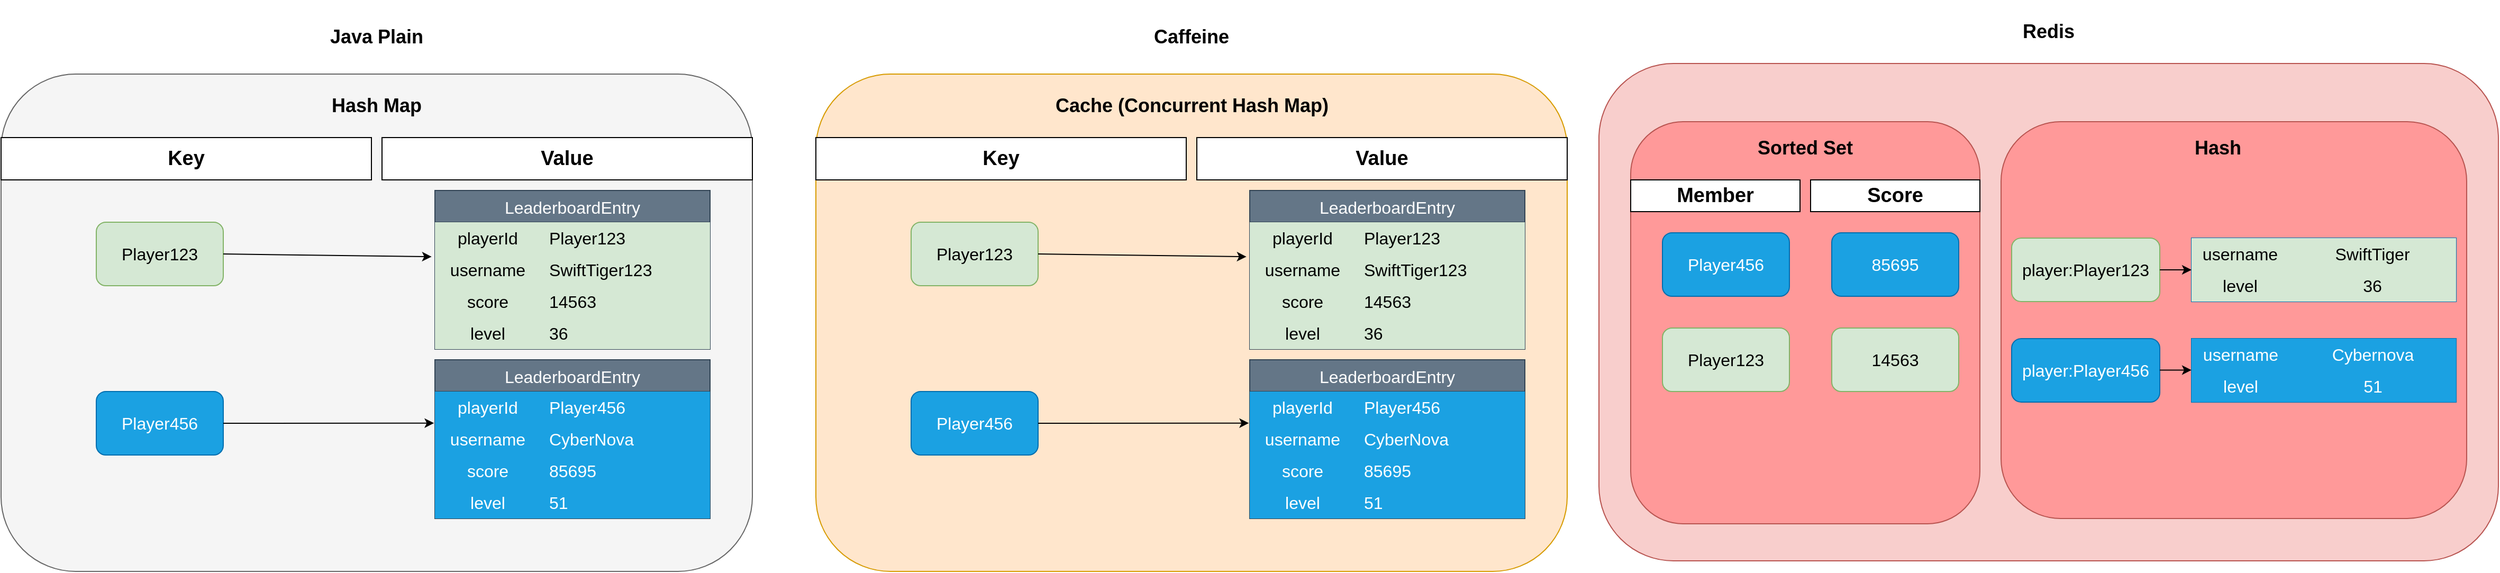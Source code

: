 <mxfile version="26.2.14">
  <diagram name="Sayfa -1" id="ZsNhFD9lEqvuMjzGx7Jh">
    <mxGraphModel dx="1501" dy="782" grid="1" gridSize="10" guides="1" tooltips="1" connect="1" arrows="1" fold="1" page="1" pageScale="1" pageWidth="827" pageHeight="1169" math="0" shadow="0">
      <root>
        <mxCell id="0" />
        <mxCell id="1" parent="0" />
        <mxCell id="B2MoK6NmhmkeDAOgQXN8-135" value="" style="rounded=1;whiteSpace=wrap;html=1;fillColor=#f5f5f5;fontColor=#333333;strokeColor=#666666;" vertex="1" parent="1">
          <mxGeometry x="70" y="650" width="710" height="470" as="geometry" />
        </mxCell>
        <mxCell id="B2MoK6NmhmkeDAOgQXN8-136" value="&lt;b&gt;&lt;font style=&quot;font-size: 18px;&quot;&gt;Java Plain&lt;/font&gt;&lt;/b&gt;" style="text;html=1;align=center;verticalAlign=middle;whiteSpace=wrap;rounded=0;" vertex="1" parent="1">
          <mxGeometry x="300" y="585" width="250" height="60" as="geometry" />
        </mxCell>
        <mxCell id="B2MoK6NmhmkeDAOgQXN8-131" value="&lt;span style=&quot;font-size: 16px; text-align: left;&quot;&gt;Player123&lt;/span&gt;" style="rounded=1;whiteSpace=wrap;html=1;fillColor=#d5e8d4;strokeColor=#82b366;" vertex="1" parent="1">
          <mxGeometry x="160" y="790" width="120" height="60" as="geometry" />
        </mxCell>
        <mxCell id="B2MoK6NmhmkeDAOgQXN8-133" value="" style="endArrow=classic;html=1;rounded=0;exitX=1;exitY=0.5;exitDx=0;exitDy=0;entryX=-0.012;entryY=1.087;entryDx=0;entryDy=0;entryPerimeter=0;" edge="1" parent="1" source="B2MoK6NmhmkeDAOgQXN8-131" target="B2MoK6NmhmkeDAOgQXN8-77">
          <mxGeometry width="50" height="50" relative="1" as="geometry">
            <mxPoint x="340" y="450" as="sourcePoint" />
            <mxPoint x="390" y="400" as="targetPoint" />
          </mxGeometry>
        </mxCell>
        <mxCell id="B2MoK6NmhmkeDAOgQXN8-76" value="LeaderboardEntry" style="shape=table;startSize=30;container=1;collapsible=0;childLayout=tableLayout;fixedRows=1;rowLines=0;fontStyle=0;strokeColor=#314354;fontSize=16;fillColor=#647687;fontColor=#ffffff;" vertex="1" parent="1">
          <mxGeometry x="480" y="760" width="260" height="150" as="geometry" />
        </mxCell>
        <mxCell id="B2MoK6NmhmkeDAOgQXN8-77" value="" style="shape=tableRow;horizontal=0;startSize=0;swimlaneHead=0;swimlaneBody=0;top=0;left=0;bottom=0;right=0;collapsible=0;dropTarget=0;fillColor=#d5e8d4;points=[[0,0.5],[1,0.5]];portConstraint=eastwest;strokeColor=#82b366;fontSize=16;" vertex="1" parent="B2MoK6NmhmkeDAOgQXN8-76">
          <mxGeometry y="30" width="260" height="30" as="geometry" />
        </mxCell>
        <mxCell id="B2MoK6NmhmkeDAOgQXN8-78" value="playerId" style="shape=partialRectangle;html=1;whiteSpace=wrap;connectable=0;fillColor=#d5e8d4;top=0;left=0;bottom=0;right=0;overflow=hidden;pointerEvents=1;strokeColor=#82b366;fontSize=16;" vertex="1" parent="B2MoK6NmhmkeDAOgQXN8-77">
          <mxGeometry width="100" height="30" as="geometry">
            <mxRectangle width="100" height="30" as="alternateBounds" />
          </mxGeometry>
        </mxCell>
        <mxCell id="B2MoK6NmhmkeDAOgQXN8-79" value="Player123" style="shape=partialRectangle;html=1;whiteSpace=wrap;connectable=0;fillColor=#d5e8d4;top=0;left=0;bottom=0;right=0;align=left;spacingLeft=6;overflow=hidden;strokeColor=#82b366;fontSize=16;" vertex="1" parent="B2MoK6NmhmkeDAOgQXN8-77">
          <mxGeometry x="100" width="160" height="30" as="geometry">
            <mxRectangle width="160" height="30" as="alternateBounds" />
          </mxGeometry>
        </mxCell>
        <mxCell id="B2MoK6NmhmkeDAOgQXN8-80" value="" style="shape=tableRow;horizontal=0;startSize=0;swimlaneHead=0;swimlaneBody=0;top=0;left=0;bottom=0;right=0;collapsible=0;dropTarget=0;fillColor=#d5e8d4;points=[[0,0.5],[1,0.5]];portConstraint=eastwest;strokeColor=#82b366;fontSize=16;" vertex="1" parent="B2MoK6NmhmkeDAOgQXN8-76">
          <mxGeometry y="60" width="260" height="30" as="geometry" />
        </mxCell>
        <mxCell id="B2MoK6NmhmkeDAOgQXN8-81" value="username" style="shape=partialRectangle;html=1;whiteSpace=wrap;connectable=0;fillColor=#d5e8d4;top=0;left=0;bottom=0;right=0;overflow=hidden;strokeColor=#82b366;fontSize=16;" vertex="1" parent="B2MoK6NmhmkeDAOgQXN8-80">
          <mxGeometry width="100" height="30" as="geometry">
            <mxRectangle width="100" height="30" as="alternateBounds" />
          </mxGeometry>
        </mxCell>
        <mxCell id="B2MoK6NmhmkeDAOgQXN8-82" value="SwiftTiger123" style="shape=partialRectangle;html=1;whiteSpace=wrap;connectable=0;fillColor=#d5e8d4;top=0;left=0;bottom=0;right=0;align=left;spacingLeft=6;overflow=hidden;strokeColor=#82b366;fontSize=16;" vertex="1" parent="B2MoK6NmhmkeDAOgQXN8-80">
          <mxGeometry x="100" width="160" height="30" as="geometry">
            <mxRectangle width="160" height="30" as="alternateBounds" />
          </mxGeometry>
        </mxCell>
        <mxCell id="B2MoK6NmhmkeDAOgQXN8-83" value="" style="shape=tableRow;horizontal=0;startSize=0;swimlaneHead=0;swimlaneBody=0;top=0;left=0;bottom=0;right=0;collapsible=0;dropTarget=0;fillColor=#d5e8d4;points=[[0,0.5],[1,0.5]];portConstraint=eastwest;strokeColor=#82b366;fontSize=16;" vertex="1" parent="B2MoK6NmhmkeDAOgQXN8-76">
          <mxGeometry y="90" width="260" height="30" as="geometry" />
        </mxCell>
        <mxCell id="B2MoK6NmhmkeDAOgQXN8-84" value="score" style="shape=partialRectangle;html=1;whiteSpace=wrap;connectable=0;fillColor=#d5e8d4;top=0;left=0;bottom=0;right=0;overflow=hidden;strokeColor=#82b366;fontSize=16;" vertex="1" parent="B2MoK6NmhmkeDAOgQXN8-83">
          <mxGeometry width="100" height="30" as="geometry">
            <mxRectangle width="100" height="30" as="alternateBounds" />
          </mxGeometry>
        </mxCell>
        <mxCell id="B2MoK6NmhmkeDAOgQXN8-85" value="14563" style="shape=partialRectangle;html=1;whiteSpace=wrap;connectable=0;fillColor=#d5e8d4;top=0;left=0;bottom=0;right=0;align=left;spacingLeft=6;overflow=hidden;strokeColor=#82b366;fontSize=16;" vertex="1" parent="B2MoK6NmhmkeDAOgQXN8-83">
          <mxGeometry x="100" width="160" height="30" as="geometry">
            <mxRectangle width="160" height="30" as="alternateBounds" />
          </mxGeometry>
        </mxCell>
        <mxCell id="B2MoK6NmhmkeDAOgQXN8-86" style="shape=tableRow;horizontal=0;startSize=0;swimlaneHead=0;swimlaneBody=0;top=0;left=0;bottom=0;right=0;collapsible=0;dropTarget=0;fillColor=#d5e8d4;points=[[0,0.5],[1,0.5]];portConstraint=eastwest;strokeColor=#82b366;fontSize=16;" vertex="1" parent="B2MoK6NmhmkeDAOgQXN8-76">
          <mxGeometry y="120" width="260" height="30" as="geometry" />
        </mxCell>
        <mxCell id="B2MoK6NmhmkeDAOgQXN8-87" value="level" style="shape=partialRectangle;html=1;whiteSpace=wrap;connectable=0;fillColor=#d5e8d4;top=0;left=0;bottom=0;right=0;overflow=hidden;strokeColor=#82b366;fontSize=16;" vertex="1" parent="B2MoK6NmhmkeDAOgQXN8-86">
          <mxGeometry width="100" height="30" as="geometry">
            <mxRectangle width="100" height="30" as="alternateBounds" />
          </mxGeometry>
        </mxCell>
        <mxCell id="B2MoK6NmhmkeDAOgQXN8-88" value="36" style="shape=partialRectangle;html=1;whiteSpace=wrap;connectable=0;fillColor=#d5e8d4;top=0;left=0;bottom=0;right=0;align=left;spacingLeft=6;overflow=hidden;strokeColor=#82b366;fontSize=16;" vertex="1" parent="B2MoK6NmhmkeDAOgQXN8-86">
          <mxGeometry x="100" width="160" height="30" as="geometry">
            <mxRectangle width="160" height="30" as="alternateBounds" />
          </mxGeometry>
        </mxCell>
        <mxCell id="B2MoK6NmhmkeDAOgQXN8-111" value="LeaderboardEntry" style="shape=table;startSize=30;container=1;collapsible=0;childLayout=tableLayout;fixedRows=1;rowLines=0;fontStyle=0;strokeColor=#314354;fontSize=16;fillColor=#647687;fontColor=#ffffff;" vertex="1" parent="1">
          <mxGeometry x="480" y="920.002" width="260" height="150" as="geometry" />
        </mxCell>
        <mxCell id="B2MoK6NmhmkeDAOgQXN8-112" value="" style="shape=tableRow;horizontal=0;startSize=0;swimlaneHead=0;swimlaneBody=0;top=0;left=0;bottom=0;right=0;collapsible=0;dropTarget=0;fillColor=#1ba1e2;points=[[0,0.5],[1,0.5]];portConstraint=eastwest;strokeColor=#006EAF;fontSize=16;fontColor=#ffffff;" vertex="1" parent="B2MoK6NmhmkeDAOgQXN8-111">
          <mxGeometry y="30" width="260" height="30" as="geometry" />
        </mxCell>
        <mxCell id="B2MoK6NmhmkeDAOgQXN8-113" value="playerId" style="shape=partialRectangle;html=1;whiteSpace=wrap;connectable=0;fillColor=#1ba1e2;top=0;left=0;bottom=0;right=0;overflow=hidden;pointerEvents=1;strokeColor=#006EAF;fontSize=16;fontColor=#ffffff;" vertex="1" parent="B2MoK6NmhmkeDAOgQXN8-112">
          <mxGeometry width="100" height="30" as="geometry">
            <mxRectangle width="100" height="30" as="alternateBounds" />
          </mxGeometry>
        </mxCell>
        <mxCell id="B2MoK6NmhmkeDAOgQXN8-114" value="Player456" style="shape=partialRectangle;html=1;whiteSpace=wrap;connectable=0;fillColor=#1ba1e2;top=0;left=0;bottom=0;right=0;align=left;spacingLeft=6;overflow=hidden;strokeColor=#006EAF;fontSize=16;fontColor=#ffffff;" vertex="1" parent="B2MoK6NmhmkeDAOgQXN8-112">
          <mxGeometry x="100" width="160" height="30" as="geometry">
            <mxRectangle width="160" height="30" as="alternateBounds" />
          </mxGeometry>
        </mxCell>
        <mxCell id="B2MoK6NmhmkeDAOgQXN8-115" value="" style="shape=tableRow;horizontal=0;startSize=0;swimlaneHead=0;swimlaneBody=0;top=0;left=0;bottom=0;right=0;collapsible=0;dropTarget=0;fillColor=#1ba1e2;points=[[0,0.5],[1,0.5]];portConstraint=eastwest;strokeColor=#006EAF;fontSize=16;fontColor=#ffffff;" vertex="1" parent="B2MoK6NmhmkeDAOgQXN8-111">
          <mxGeometry y="60" width="260" height="30" as="geometry" />
        </mxCell>
        <mxCell id="B2MoK6NmhmkeDAOgQXN8-116" value="username" style="shape=partialRectangle;html=1;whiteSpace=wrap;connectable=0;fillColor=#1ba1e2;top=0;left=0;bottom=0;right=0;overflow=hidden;strokeColor=#006EAF;fontSize=16;fontColor=#ffffff;" vertex="1" parent="B2MoK6NmhmkeDAOgQXN8-115">
          <mxGeometry width="100" height="30" as="geometry">
            <mxRectangle width="100" height="30" as="alternateBounds" />
          </mxGeometry>
        </mxCell>
        <mxCell id="B2MoK6NmhmkeDAOgQXN8-117" value="CyberNova" style="shape=partialRectangle;html=1;whiteSpace=wrap;connectable=0;fillColor=#1ba1e2;top=0;left=0;bottom=0;right=0;align=left;spacingLeft=6;overflow=hidden;strokeColor=#006EAF;fontSize=16;fontColor=#ffffff;" vertex="1" parent="B2MoK6NmhmkeDAOgQXN8-115">
          <mxGeometry x="100" width="160" height="30" as="geometry">
            <mxRectangle width="160" height="30" as="alternateBounds" />
          </mxGeometry>
        </mxCell>
        <mxCell id="B2MoK6NmhmkeDAOgQXN8-118" value="" style="shape=tableRow;horizontal=0;startSize=0;swimlaneHead=0;swimlaneBody=0;top=0;left=0;bottom=0;right=0;collapsible=0;dropTarget=0;fillColor=#1ba1e2;points=[[0,0.5],[1,0.5]];portConstraint=eastwest;strokeColor=#006EAF;fontSize=16;fontColor=#ffffff;" vertex="1" parent="B2MoK6NmhmkeDAOgQXN8-111">
          <mxGeometry y="90" width="260" height="30" as="geometry" />
        </mxCell>
        <mxCell id="B2MoK6NmhmkeDAOgQXN8-119" value="score" style="shape=partialRectangle;html=1;whiteSpace=wrap;connectable=0;fillColor=#1ba1e2;top=0;left=0;bottom=0;right=0;overflow=hidden;strokeColor=#006EAF;fontSize=16;fontColor=#ffffff;" vertex="1" parent="B2MoK6NmhmkeDAOgQXN8-118">
          <mxGeometry width="100" height="30" as="geometry">
            <mxRectangle width="100" height="30" as="alternateBounds" />
          </mxGeometry>
        </mxCell>
        <mxCell id="B2MoK6NmhmkeDAOgQXN8-120" value="85695" style="shape=partialRectangle;html=1;whiteSpace=wrap;connectable=0;fillColor=#1ba1e2;top=0;left=0;bottom=0;right=0;align=left;spacingLeft=6;overflow=hidden;strokeColor=#006EAF;fontSize=16;fontColor=#ffffff;" vertex="1" parent="B2MoK6NmhmkeDAOgQXN8-118">
          <mxGeometry x="100" width="160" height="30" as="geometry">
            <mxRectangle width="160" height="30" as="alternateBounds" />
          </mxGeometry>
        </mxCell>
        <mxCell id="B2MoK6NmhmkeDAOgQXN8-121" style="shape=tableRow;horizontal=0;startSize=0;swimlaneHead=0;swimlaneBody=0;top=0;left=0;bottom=0;right=0;collapsible=0;dropTarget=0;fillColor=#1ba1e2;points=[[0,0.5],[1,0.5]];portConstraint=eastwest;strokeColor=#006EAF;fontSize=16;fontColor=#ffffff;" vertex="1" parent="B2MoK6NmhmkeDAOgQXN8-111">
          <mxGeometry y="120" width="260" height="30" as="geometry" />
        </mxCell>
        <mxCell id="B2MoK6NmhmkeDAOgQXN8-122" value="level" style="shape=partialRectangle;html=1;whiteSpace=wrap;connectable=0;fillColor=#1ba1e2;top=0;left=0;bottom=0;right=0;overflow=hidden;strokeColor=#006EAF;fontSize=16;fontColor=#ffffff;" vertex="1" parent="B2MoK6NmhmkeDAOgQXN8-121">
          <mxGeometry width="100" height="30" as="geometry">
            <mxRectangle width="100" height="30" as="alternateBounds" />
          </mxGeometry>
        </mxCell>
        <mxCell id="B2MoK6NmhmkeDAOgQXN8-123" value="51" style="shape=partialRectangle;html=1;whiteSpace=wrap;connectable=0;fillColor=#1ba1e2;top=0;left=0;bottom=0;right=0;align=left;spacingLeft=6;overflow=hidden;strokeColor=#006EAF;fontSize=16;fontColor=#ffffff;" vertex="1" parent="B2MoK6NmhmkeDAOgQXN8-121">
          <mxGeometry x="100" width="160" height="30" as="geometry">
            <mxRectangle width="160" height="30" as="alternateBounds" />
          </mxGeometry>
        </mxCell>
        <mxCell id="B2MoK6NmhmkeDAOgQXN8-132" value="&lt;span style=&quot;font-size: 16px; text-align: left;&quot;&gt;Player456&lt;/span&gt;" style="rounded=1;whiteSpace=wrap;html=1;fillColor=#1ba1e2;fontColor=#ffffff;strokeColor=#006EAF;" vertex="1" parent="1">
          <mxGeometry x="160" y="950" width="120" height="60" as="geometry" />
        </mxCell>
        <mxCell id="B2MoK6NmhmkeDAOgQXN8-134" value="" style="endArrow=classic;html=1;rounded=0;exitX=1;exitY=0.5;exitDx=0;exitDy=0;entryX=-0.003;entryY=0.994;entryDx=0;entryDy=0;entryPerimeter=0;" edge="1" parent="1" source="B2MoK6NmhmkeDAOgQXN8-132" target="B2MoK6NmhmkeDAOgQXN8-112">
          <mxGeometry width="50" height="50" relative="1" as="geometry">
            <mxPoint x="320" y="566" as="sourcePoint" />
            <mxPoint x="467" y="564" as="targetPoint" />
          </mxGeometry>
        </mxCell>
        <mxCell id="B2MoK6NmhmkeDAOgQXN8-139" value="&lt;b&gt;&lt;font style=&quot;font-size: 18px;&quot;&gt;Hash Map&lt;/font&gt;&lt;/b&gt;" style="text;html=1;align=center;verticalAlign=middle;whiteSpace=wrap;rounded=0;" vertex="1" parent="1">
          <mxGeometry x="300" y="650" width="250" height="60" as="geometry" />
        </mxCell>
        <mxCell id="B2MoK6NmhmkeDAOgQXN8-173" value="" style="rounded=1;whiteSpace=wrap;html=1;fillColor=#ffe6cc;strokeColor=#d79b00;" vertex="1" parent="1">
          <mxGeometry x="840" y="650" width="710" height="470" as="geometry" />
        </mxCell>
        <mxCell id="B2MoK6NmhmkeDAOgQXN8-174" value="&lt;b&gt;&lt;font style=&quot;font-size: 18px;&quot;&gt;Caffeine&lt;/font&gt;&lt;/b&gt;" style="text;html=1;align=center;verticalAlign=middle;whiteSpace=wrap;rounded=0;" vertex="1" parent="1">
          <mxGeometry x="1070" y="585" width="250" height="60" as="geometry" />
        </mxCell>
        <mxCell id="B2MoK6NmhmkeDAOgQXN8-175" value="&lt;span style=&quot;font-size: 16px; text-align: left;&quot;&gt;Player123&lt;/span&gt;" style="rounded=1;whiteSpace=wrap;html=1;fillColor=#d5e8d4;strokeColor=#82b366;" vertex="1" parent="1">
          <mxGeometry x="930" y="790" width="120" height="60" as="geometry" />
        </mxCell>
        <mxCell id="B2MoK6NmhmkeDAOgQXN8-176" value="" style="endArrow=classic;html=1;rounded=0;exitX=1;exitY=0.5;exitDx=0;exitDy=0;entryX=-0.012;entryY=1.087;entryDx=0;entryDy=0;entryPerimeter=0;" edge="1" parent="1" source="B2MoK6NmhmkeDAOgQXN8-175" target="B2MoK6NmhmkeDAOgQXN8-178">
          <mxGeometry width="50" height="50" relative="1" as="geometry">
            <mxPoint x="1110" y="450" as="sourcePoint" />
            <mxPoint x="1160" y="400" as="targetPoint" />
          </mxGeometry>
        </mxCell>
        <mxCell id="B2MoK6NmhmkeDAOgQXN8-177" value="LeaderboardEntry" style="shape=table;startSize=30;container=1;collapsible=0;childLayout=tableLayout;fixedRows=1;rowLines=0;fontStyle=0;strokeColor=#314354;fontSize=16;fillColor=#647687;fontColor=#ffffff;" vertex="1" parent="1">
          <mxGeometry x="1250" y="760" width="260" height="150" as="geometry" />
        </mxCell>
        <mxCell id="B2MoK6NmhmkeDAOgQXN8-178" value="" style="shape=tableRow;horizontal=0;startSize=0;swimlaneHead=0;swimlaneBody=0;top=0;left=0;bottom=0;right=0;collapsible=0;dropTarget=0;fillColor=none;points=[[0,0.5],[1,0.5]];portConstraint=eastwest;strokeColor=inherit;fontSize=16;" vertex="1" parent="B2MoK6NmhmkeDAOgQXN8-177">
          <mxGeometry y="30" width="260" height="30" as="geometry" />
        </mxCell>
        <mxCell id="B2MoK6NmhmkeDAOgQXN8-179" value="playerId" style="shape=partialRectangle;html=1;whiteSpace=wrap;connectable=0;fillColor=#d5e8d4;top=0;left=0;bottom=0;right=0;overflow=hidden;pointerEvents=1;strokeColor=#82b366;fontSize=16;" vertex="1" parent="B2MoK6NmhmkeDAOgQXN8-178">
          <mxGeometry width="100" height="30" as="geometry">
            <mxRectangle width="100" height="30" as="alternateBounds" />
          </mxGeometry>
        </mxCell>
        <mxCell id="B2MoK6NmhmkeDAOgQXN8-180" value="Player123" style="shape=partialRectangle;html=1;whiteSpace=wrap;connectable=0;fillColor=#d5e8d4;top=0;left=0;bottom=0;right=0;align=left;spacingLeft=6;overflow=hidden;strokeColor=#82b366;fontSize=16;" vertex="1" parent="B2MoK6NmhmkeDAOgQXN8-178">
          <mxGeometry x="100" width="160" height="30" as="geometry">
            <mxRectangle width="160" height="30" as="alternateBounds" />
          </mxGeometry>
        </mxCell>
        <mxCell id="B2MoK6NmhmkeDAOgQXN8-181" value="" style="shape=tableRow;horizontal=0;startSize=0;swimlaneHead=0;swimlaneBody=0;top=0;left=0;bottom=0;right=0;collapsible=0;dropTarget=0;fillColor=none;points=[[0,0.5],[1,0.5]];portConstraint=eastwest;strokeColor=inherit;fontSize=16;" vertex="1" parent="B2MoK6NmhmkeDAOgQXN8-177">
          <mxGeometry y="60" width="260" height="30" as="geometry" />
        </mxCell>
        <mxCell id="B2MoK6NmhmkeDAOgQXN8-182" value="username" style="shape=partialRectangle;html=1;whiteSpace=wrap;connectable=0;fillColor=#d5e8d4;top=0;left=0;bottom=0;right=0;overflow=hidden;strokeColor=#82b366;fontSize=16;" vertex="1" parent="B2MoK6NmhmkeDAOgQXN8-181">
          <mxGeometry width="100" height="30" as="geometry">
            <mxRectangle width="100" height="30" as="alternateBounds" />
          </mxGeometry>
        </mxCell>
        <mxCell id="B2MoK6NmhmkeDAOgQXN8-183" value="SwiftTiger123" style="shape=partialRectangle;html=1;whiteSpace=wrap;connectable=0;fillColor=#d5e8d4;top=0;left=0;bottom=0;right=0;align=left;spacingLeft=6;overflow=hidden;strokeColor=#82b366;fontSize=16;" vertex="1" parent="B2MoK6NmhmkeDAOgQXN8-181">
          <mxGeometry x="100" width="160" height="30" as="geometry">
            <mxRectangle width="160" height="30" as="alternateBounds" />
          </mxGeometry>
        </mxCell>
        <mxCell id="B2MoK6NmhmkeDAOgQXN8-184" value="" style="shape=tableRow;horizontal=0;startSize=0;swimlaneHead=0;swimlaneBody=0;top=0;left=0;bottom=0;right=0;collapsible=0;dropTarget=0;fillColor=none;points=[[0,0.5],[1,0.5]];portConstraint=eastwest;strokeColor=inherit;fontSize=16;" vertex="1" parent="B2MoK6NmhmkeDAOgQXN8-177">
          <mxGeometry y="90" width="260" height="30" as="geometry" />
        </mxCell>
        <mxCell id="B2MoK6NmhmkeDAOgQXN8-185" value="score" style="shape=partialRectangle;html=1;whiteSpace=wrap;connectable=0;fillColor=#d5e8d4;top=0;left=0;bottom=0;right=0;overflow=hidden;strokeColor=#82b366;fontSize=16;" vertex="1" parent="B2MoK6NmhmkeDAOgQXN8-184">
          <mxGeometry width="100" height="30" as="geometry">
            <mxRectangle width="100" height="30" as="alternateBounds" />
          </mxGeometry>
        </mxCell>
        <mxCell id="B2MoK6NmhmkeDAOgQXN8-186" value="14563" style="shape=partialRectangle;html=1;whiteSpace=wrap;connectable=0;fillColor=#d5e8d4;top=0;left=0;bottom=0;right=0;align=left;spacingLeft=6;overflow=hidden;strokeColor=#82b366;fontSize=16;" vertex="1" parent="B2MoK6NmhmkeDAOgQXN8-184">
          <mxGeometry x="100" width="160" height="30" as="geometry">
            <mxRectangle width="160" height="30" as="alternateBounds" />
          </mxGeometry>
        </mxCell>
        <mxCell id="B2MoK6NmhmkeDAOgQXN8-187" style="shape=tableRow;horizontal=0;startSize=0;swimlaneHead=0;swimlaneBody=0;top=0;left=0;bottom=0;right=0;collapsible=0;dropTarget=0;fillColor=none;points=[[0,0.5],[1,0.5]];portConstraint=eastwest;strokeColor=inherit;fontSize=16;" vertex="1" parent="B2MoK6NmhmkeDAOgQXN8-177">
          <mxGeometry y="120" width="260" height="30" as="geometry" />
        </mxCell>
        <mxCell id="B2MoK6NmhmkeDAOgQXN8-188" value="level" style="shape=partialRectangle;html=1;whiteSpace=wrap;connectable=0;fillColor=#d5e8d4;top=0;left=0;bottom=0;right=0;overflow=hidden;strokeColor=#82b366;fontSize=16;" vertex="1" parent="B2MoK6NmhmkeDAOgQXN8-187">
          <mxGeometry width="100" height="30" as="geometry">
            <mxRectangle width="100" height="30" as="alternateBounds" />
          </mxGeometry>
        </mxCell>
        <mxCell id="B2MoK6NmhmkeDAOgQXN8-189" value="36" style="shape=partialRectangle;html=1;whiteSpace=wrap;connectable=0;fillColor=#d5e8d4;top=0;left=0;bottom=0;right=0;align=left;spacingLeft=6;overflow=hidden;strokeColor=#82b366;fontSize=16;" vertex="1" parent="B2MoK6NmhmkeDAOgQXN8-187">
          <mxGeometry x="100" width="160" height="30" as="geometry">
            <mxRectangle width="160" height="30" as="alternateBounds" />
          </mxGeometry>
        </mxCell>
        <mxCell id="B2MoK6NmhmkeDAOgQXN8-190" value="LeaderboardEntry" style="shape=table;startSize=30;container=1;collapsible=0;childLayout=tableLayout;fixedRows=1;rowLines=0;fontStyle=0;strokeColor=#314354;fontSize=16;fillColor=#647687;fontColor=#ffffff;" vertex="1" parent="1">
          <mxGeometry x="1250" y="920.002" width="260" height="150" as="geometry" />
        </mxCell>
        <mxCell id="B2MoK6NmhmkeDAOgQXN8-191" value="" style="shape=tableRow;horizontal=0;startSize=0;swimlaneHead=0;swimlaneBody=0;top=0;left=0;bottom=0;right=0;collapsible=0;dropTarget=0;fillColor=none;points=[[0,0.5],[1,0.5]];portConstraint=eastwest;strokeColor=inherit;fontSize=16;" vertex="1" parent="B2MoK6NmhmkeDAOgQXN8-190">
          <mxGeometry y="30" width="260" height="30" as="geometry" />
        </mxCell>
        <mxCell id="B2MoK6NmhmkeDAOgQXN8-192" value="playerId" style="shape=partialRectangle;html=1;whiteSpace=wrap;connectable=0;fillColor=#1ba1e2;top=0;left=0;bottom=0;right=0;overflow=hidden;pointerEvents=1;strokeColor=#006EAF;fontSize=16;fontColor=#ffffff;" vertex="1" parent="B2MoK6NmhmkeDAOgQXN8-191">
          <mxGeometry width="100" height="30" as="geometry">
            <mxRectangle width="100" height="30" as="alternateBounds" />
          </mxGeometry>
        </mxCell>
        <mxCell id="B2MoK6NmhmkeDAOgQXN8-193" value="Player456" style="shape=partialRectangle;html=1;whiteSpace=wrap;connectable=0;fillColor=#1ba1e2;top=0;left=0;bottom=0;right=0;align=left;spacingLeft=6;overflow=hidden;strokeColor=#006EAF;fontSize=16;fontColor=#ffffff;" vertex="1" parent="B2MoK6NmhmkeDAOgQXN8-191">
          <mxGeometry x="100" width="160" height="30" as="geometry">
            <mxRectangle width="160" height="30" as="alternateBounds" />
          </mxGeometry>
        </mxCell>
        <mxCell id="B2MoK6NmhmkeDAOgQXN8-194" value="" style="shape=tableRow;horizontal=0;startSize=0;swimlaneHead=0;swimlaneBody=0;top=0;left=0;bottom=0;right=0;collapsible=0;dropTarget=0;fillColor=none;points=[[0,0.5],[1,0.5]];portConstraint=eastwest;strokeColor=inherit;fontSize=16;" vertex="1" parent="B2MoK6NmhmkeDAOgQXN8-190">
          <mxGeometry y="60" width="260" height="30" as="geometry" />
        </mxCell>
        <mxCell id="B2MoK6NmhmkeDAOgQXN8-195" value="username" style="shape=partialRectangle;html=1;whiteSpace=wrap;connectable=0;fillColor=#1ba1e2;top=0;left=0;bottom=0;right=0;overflow=hidden;strokeColor=#006EAF;fontSize=16;fontColor=#ffffff;" vertex="1" parent="B2MoK6NmhmkeDAOgQXN8-194">
          <mxGeometry width="100" height="30" as="geometry">
            <mxRectangle width="100" height="30" as="alternateBounds" />
          </mxGeometry>
        </mxCell>
        <mxCell id="B2MoK6NmhmkeDAOgQXN8-196" value="CyberNova" style="shape=partialRectangle;html=1;whiteSpace=wrap;connectable=0;fillColor=#1ba1e2;top=0;left=0;bottom=0;right=0;align=left;spacingLeft=6;overflow=hidden;strokeColor=#006EAF;fontSize=16;fontColor=#ffffff;" vertex="1" parent="B2MoK6NmhmkeDAOgQXN8-194">
          <mxGeometry x="100" width="160" height="30" as="geometry">
            <mxRectangle width="160" height="30" as="alternateBounds" />
          </mxGeometry>
        </mxCell>
        <mxCell id="B2MoK6NmhmkeDAOgQXN8-197" value="" style="shape=tableRow;horizontal=0;startSize=0;swimlaneHead=0;swimlaneBody=0;top=0;left=0;bottom=0;right=0;collapsible=0;dropTarget=0;fillColor=none;points=[[0,0.5],[1,0.5]];portConstraint=eastwest;strokeColor=inherit;fontSize=16;" vertex="1" parent="B2MoK6NmhmkeDAOgQXN8-190">
          <mxGeometry y="90" width="260" height="30" as="geometry" />
        </mxCell>
        <mxCell id="B2MoK6NmhmkeDAOgQXN8-198" value="score" style="shape=partialRectangle;html=1;whiteSpace=wrap;connectable=0;fillColor=#1ba1e2;top=0;left=0;bottom=0;right=0;overflow=hidden;strokeColor=#006EAF;fontSize=16;fontColor=#ffffff;" vertex="1" parent="B2MoK6NmhmkeDAOgQXN8-197">
          <mxGeometry width="100" height="30" as="geometry">
            <mxRectangle width="100" height="30" as="alternateBounds" />
          </mxGeometry>
        </mxCell>
        <mxCell id="B2MoK6NmhmkeDAOgQXN8-199" value="85695" style="shape=partialRectangle;html=1;whiteSpace=wrap;connectable=0;fillColor=#1ba1e2;top=0;left=0;bottom=0;right=0;align=left;spacingLeft=6;overflow=hidden;strokeColor=#006EAF;fontSize=16;fontColor=#ffffff;" vertex="1" parent="B2MoK6NmhmkeDAOgQXN8-197">
          <mxGeometry x="100" width="160" height="30" as="geometry">
            <mxRectangle width="160" height="30" as="alternateBounds" />
          </mxGeometry>
        </mxCell>
        <mxCell id="B2MoK6NmhmkeDAOgQXN8-200" style="shape=tableRow;horizontal=0;startSize=0;swimlaneHead=0;swimlaneBody=0;top=0;left=0;bottom=0;right=0;collapsible=0;dropTarget=0;fillColor=none;points=[[0,0.5],[1,0.5]];portConstraint=eastwest;strokeColor=inherit;fontSize=16;" vertex="1" parent="B2MoK6NmhmkeDAOgQXN8-190">
          <mxGeometry y="120" width="260" height="30" as="geometry" />
        </mxCell>
        <mxCell id="B2MoK6NmhmkeDAOgQXN8-201" value="level" style="shape=partialRectangle;html=1;whiteSpace=wrap;connectable=0;fillColor=#1ba1e2;top=0;left=0;bottom=0;right=0;overflow=hidden;strokeColor=#006EAF;fontSize=16;fontColor=#ffffff;" vertex="1" parent="B2MoK6NmhmkeDAOgQXN8-200">
          <mxGeometry width="100" height="30" as="geometry">
            <mxRectangle width="100" height="30" as="alternateBounds" />
          </mxGeometry>
        </mxCell>
        <mxCell id="B2MoK6NmhmkeDAOgQXN8-202" value="51" style="shape=partialRectangle;html=1;whiteSpace=wrap;connectable=0;fillColor=#1ba1e2;top=0;left=0;bottom=0;right=0;align=left;spacingLeft=6;overflow=hidden;strokeColor=#006EAF;fontSize=16;fontColor=#ffffff;" vertex="1" parent="B2MoK6NmhmkeDAOgQXN8-200">
          <mxGeometry x="100" width="160" height="30" as="geometry">
            <mxRectangle width="160" height="30" as="alternateBounds" />
          </mxGeometry>
        </mxCell>
        <mxCell id="B2MoK6NmhmkeDAOgQXN8-203" value="&lt;span style=&quot;font-size: 16px; text-align: left;&quot;&gt;Player456&lt;/span&gt;" style="rounded=1;whiteSpace=wrap;html=1;fillColor=#1ba1e2;fontColor=#ffffff;strokeColor=#006EAF;" vertex="1" parent="1">
          <mxGeometry x="930" y="950" width="120" height="60" as="geometry" />
        </mxCell>
        <mxCell id="B2MoK6NmhmkeDAOgQXN8-204" value="" style="endArrow=classic;html=1;rounded=0;exitX=1;exitY=0.5;exitDx=0;exitDy=0;entryX=-0.003;entryY=0.994;entryDx=0;entryDy=0;entryPerimeter=0;" edge="1" parent="1" source="B2MoK6NmhmkeDAOgQXN8-203" target="B2MoK6NmhmkeDAOgQXN8-191">
          <mxGeometry width="50" height="50" relative="1" as="geometry">
            <mxPoint x="1090" y="566" as="sourcePoint" />
            <mxPoint x="1237" y="564" as="targetPoint" />
          </mxGeometry>
        </mxCell>
        <mxCell id="B2MoK6NmhmkeDAOgQXN8-205" value="&lt;b&gt;&lt;font style=&quot;font-size: 19px;&quot;&gt;Key&lt;/font&gt;&lt;/b&gt;" style="rounded=0;whiteSpace=wrap;html=1;" vertex="1" parent="1">
          <mxGeometry x="840" y="710" width="350" height="40" as="geometry" />
        </mxCell>
        <mxCell id="B2MoK6NmhmkeDAOgQXN8-206" value="&lt;b&gt;&lt;font style=&quot;font-size: 19px;&quot;&gt;Value&lt;/font&gt;&lt;/b&gt;" style="rounded=0;whiteSpace=wrap;html=1;" vertex="1" parent="1">
          <mxGeometry x="1200" y="710" width="350" height="40" as="geometry" />
        </mxCell>
        <mxCell id="B2MoK6NmhmkeDAOgQXN8-207" value="&lt;b&gt;&lt;font style=&quot;font-size: 18px;&quot;&gt;Cache (Concurrent Hash Map)&lt;/font&gt;&lt;/b&gt;" style="text;html=1;align=center;verticalAlign=middle;whiteSpace=wrap;rounded=0;" vertex="1" parent="1">
          <mxGeometry x="1044.5" y="650" width="301" height="60" as="geometry" />
        </mxCell>
        <mxCell id="B2MoK6NmhmkeDAOgQXN8-208" value="&lt;b&gt;&lt;font style=&quot;font-size: 19px;&quot;&gt;Key&lt;/font&gt;&lt;/b&gt;" style="rounded=0;whiteSpace=wrap;html=1;" vertex="1" parent="1">
          <mxGeometry x="70" y="710" width="350" height="40" as="geometry" />
        </mxCell>
        <mxCell id="B2MoK6NmhmkeDAOgQXN8-209" value="&lt;b&gt;&lt;font style=&quot;font-size: 19px;&quot;&gt;Value&lt;/font&gt;&lt;/b&gt;" style="rounded=0;whiteSpace=wrap;html=1;" vertex="1" parent="1">
          <mxGeometry x="430" y="710" width="350" height="40" as="geometry" />
        </mxCell>
        <mxCell id="B2MoK6NmhmkeDAOgQXN8-210" value="" style="rounded=1;whiteSpace=wrap;html=1;fillColor=#f8cecc;strokeColor=#b85450;" vertex="1" parent="1">
          <mxGeometry x="1580" y="640" width="850" height="470" as="geometry" />
        </mxCell>
        <mxCell id="B2MoK6NmhmkeDAOgQXN8-211" value="&lt;b&gt;&lt;font style=&quot;font-size: 18px;&quot;&gt;Redis&lt;/font&gt;&lt;/b&gt;" style="text;html=1;align=center;verticalAlign=middle;whiteSpace=wrap;rounded=0;" vertex="1" parent="1">
          <mxGeometry x="1880" y="580" width="250" height="60" as="geometry" />
        </mxCell>
        <mxCell id="B2MoK6NmhmkeDAOgQXN8-246" value="" style="rounded=1;whiteSpace=wrap;html=1;fillColor=#FF9999;strokeColor=#B85450;" vertex="1" parent="1">
          <mxGeometry x="1610" y="695" width="330" height="380" as="geometry" />
        </mxCell>
        <mxCell id="B2MoK6NmhmkeDAOgQXN8-242" value="&lt;b&gt;&lt;font style=&quot;font-size: 19px;&quot;&gt;Member&lt;/font&gt;&lt;/b&gt;" style="rounded=0;whiteSpace=wrap;html=1;" vertex="1" parent="1">
          <mxGeometry x="1610" y="750" width="160" height="30" as="geometry" />
        </mxCell>
        <mxCell id="B2MoK6NmhmkeDAOgQXN8-244" value="&lt;b&gt;&lt;font style=&quot;font-size: 18px;&quot;&gt;Sorted Set&lt;/font&gt;&lt;/b&gt;" style="text;html=1;align=center;verticalAlign=middle;whiteSpace=wrap;rounded=0;" vertex="1" parent="1">
          <mxGeometry x="1682.25" y="700" width="185.5" height="40" as="geometry" />
        </mxCell>
        <mxCell id="B2MoK6NmhmkeDAOgQXN8-243" value="&lt;b&gt;&lt;font style=&quot;font-size: 19px;&quot;&gt;Score&lt;/font&gt;&lt;/b&gt;" style="rounded=0;whiteSpace=wrap;html=1;" vertex="1" parent="1">
          <mxGeometry x="1780" y="750" width="160" height="30" as="geometry" />
        </mxCell>
        <mxCell id="B2MoK6NmhmkeDAOgQXN8-240" value="&lt;span style=&quot;font-size: 16px; text-align: left;&quot;&gt;Player456&lt;/span&gt;" style="rounded=1;whiteSpace=wrap;html=1;fillColor=#1ba1e2;strokeColor=#006EAF;fontColor=#ffffff;" vertex="1" parent="1">
          <mxGeometry x="1640" y="800" width="120" height="60" as="geometry" />
        </mxCell>
        <mxCell id="B2MoK6NmhmkeDAOgQXN8-212" value="&lt;span style=&quot;font-size: 16px; text-align: left;&quot;&gt;Player123&lt;/span&gt;" style="rounded=1;whiteSpace=wrap;html=1;fillColor=#d5e8d4;strokeColor=#82b366;" vertex="1" parent="1">
          <mxGeometry x="1640" y="890" width="120" height="60" as="geometry" />
        </mxCell>
        <mxCell id="B2MoK6NmhmkeDAOgQXN8-247" value="&lt;span style=&quot;font-size: 16px; text-align: left;&quot;&gt;85695&lt;/span&gt;" style="rounded=1;whiteSpace=wrap;html=1;fillColor=#1ba1e2;strokeColor=#006EAF;fontColor=#ffffff;" vertex="1" parent="1">
          <mxGeometry x="1800" y="800" width="120" height="60" as="geometry" />
        </mxCell>
        <mxCell id="B2MoK6NmhmkeDAOgQXN8-262" value="&lt;span style=&quot;font-size: 16px; text-align: left;&quot;&gt;14563&lt;/span&gt;" style="rounded=1;whiteSpace=wrap;html=1;fillColor=#d5e8d4;strokeColor=#82b366;" vertex="1" parent="1">
          <mxGeometry x="1800" y="890" width="120" height="60" as="geometry" />
        </mxCell>
        <mxCell id="B2MoK6NmhmkeDAOgQXN8-263" value="" style="rounded=1;whiteSpace=wrap;html=1;fillColor=#FF9999;strokeColor=#B85450;" vertex="1" parent="1">
          <mxGeometry x="1960" y="695" width="440" height="375" as="geometry" />
        </mxCell>
        <mxCell id="B2MoK6NmhmkeDAOgQXN8-264" value="&lt;b&gt;&lt;font style=&quot;font-size: 18px;&quot;&gt;Hash&lt;/font&gt;&lt;/b&gt;" style="text;html=1;align=center;verticalAlign=middle;whiteSpace=wrap;rounded=0;" vertex="1" parent="1">
          <mxGeometry x="2072.25" y="700" width="185.5" height="40" as="geometry" />
        </mxCell>
        <mxCell id="B2MoK6NmhmkeDAOgQXN8-265" value="&lt;span style=&quot;font-size: 16px; text-align: left;&quot;&gt;player:Player456&lt;/span&gt;" style="rounded=1;whiteSpace=wrap;html=1;fillColor=#1ba1e2;strokeColor=#006EAF;fontColor=#ffffff;" vertex="1" parent="1">
          <mxGeometry x="1970" y="900" width="140" height="60" as="geometry" />
        </mxCell>
        <mxCell id="B2MoK6NmhmkeDAOgQXN8-267" value="&lt;span style=&quot;font-size: 16px; text-align: left;&quot;&gt;player:&lt;/span&gt;&lt;span style=&quot;font-size: 16px; text-align: left;&quot;&gt;Player123&lt;/span&gt;" style="rounded=1;whiteSpace=wrap;html=1;fillColor=#d5e8d4;strokeColor=#82b366;" vertex="1" parent="1">
          <mxGeometry x="1970" y="805" width="140" height="60" as="geometry" />
        </mxCell>
        <mxCell id="B2MoK6NmhmkeDAOgQXN8-268" value="" style="shape=table;startSize=0;container=1;collapsible=0;childLayout=tableLayout;fontSize=16;fillColor=#1ba1e2;fontColor=#ffffff;strokeColor=#006EAF;" vertex="1" parent="1">
          <mxGeometry x="2140" y="900" width="250" height="60" as="geometry" />
        </mxCell>
        <mxCell id="B2MoK6NmhmkeDAOgQXN8-269" value="" style="shape=tableRow;horizontal=0;startSize=0;swimlaneHead=0;swimlaneBody=0;strokeColor=inherit;top=0;left=0;bottom=0;right=0;collapsible=0;dropTarget=0;fillColor=none;points=[[0,0.5],[1,0.5]];portConstraint=eastwest;fontSize=16;" vertex="1" parent="B2MoK6NmhmkeDAOgQXN8-268">
          <mxGeometry width="250" height="30" as="geometry" />
        </mxCell>
        <mxCell id="B2MoK6NmhmkeDAOgQXN8-270" value="username" style="shape=partialRectangle;html=1;whiteSpace=wrap;connectable=0;strokeColor=#006EAF;overflow=hidden;fillColor=#1ba1e2;top=0;left=0;bottom=0;right=0;pointerEvents=1;fontSize=16;fontColor=#ffffff;" vertex="1" parent="B2MoK6NmhmkeDAOgQXN8-269">
          <mxGeometry width="93" height="30" as="geometry">
            <mxRectangle width="93" height="30" as="alternateBounds" />
          </mxGeometry>
        </mxCell>
        <mxCell id="B2MoK6NmhmkeDAOgQXN8-271" value="Cybernova" style="shape=partialRectangle;html=1;whiteSpace=wrap;connectable=0;strokeColor=#006EAF;overflow=hidden;fillColor=#1ba1e2;top=0;left=0;bottom=0;right=0;pointerEvents=1;fontSize=16;fontColor=#ffffff;" vertex="1" parent="B2MoK6NmhmkeDAOgQXN8-269">
          <mxGeometry x="93" width="157" height="30" as="geometry">
            <mxRectangle width="157" height="30" as="alternateBounds" />
          </mxGeometry>
        </mxCell>
        <mxCell id="B2MoK6NmhmkeDAOgQXN8-273" value="" style="shape=tableRow;horizontal=0;startSize=0;swimlaneHead=0;swimlaneBody=0;strokeColor=inherit;top=0;left=0;bottom=0;right=0;collapsible=0;dropTarget=0;fillColor=none;points=[[0,0.5],[1,0.5]];portConstraint=eastwest;fontSize=16;" vertex="1" parent="B2MoK6NmhmkeDAOgQXN8-268">
          <mxGeometry y="30" width="250" height="30" as="geometry" />
        </mxCell>
        <mxCell id="B2MoK6NmhmkeDAOgQXN8-274" value="level" style="shape=partialRectangle;html=1;whiteSpace=wrap;connectable=0;strokeColor=#006EAF;overflow=hidden;fillColor=#1ba1e2;top=0;left=0;bottom=0;right=0;pointerEvents=1;fontSize=16;fontColor=#ffffff;" vertex="1" parent="B2MoK6NmhmkeDAOgQXN8-273">
          <mxGeometry width="93" height="30" as="geometry">
            <mxRectangle width="93" height="30" as="alternateBounds" />
          </mxGeometry>
        </mxCell>
        <mxCell id="B2MoK6NmhmkeDAOgQXN8-275" value="51" style="shape=partialRectangle;html=1;whiteSpace=wrap;connectable=0;strokeColor=#006EAF;overflow=hidden;fillColor=#1ba1e2;top=0;left=0;bottom=0;right=0;pointerEvents=1;fontSize=16;fontColor=#ffffff;" vertex="1" parent="B2MoK6NmhmkeDAOgQXN8-273">
          <mxGeometry x="93" width="157" height="30" as="geometry">
            <mxRectangle width="157" height="30" as="alternateBounds" />
          </mxGeometry>
        </mxCell>
        <mxCell id="B2MoK6NmhmkeDAOgQXN8-288" value="" style="shape=table;startSize=0;container=1;collapsible=0;childLayout=tableLayout;fontSize=16;fillColor=#1ba1e2;fontColor=#ffffff;strokeColor=#006EAF;" vertex="1" parent="1">
          <mxGeometry x="2140" y="805" width="250" height="60" as="geometry" />
        </mxCell>
        <mxCell id="B2MoK6NmhmkeDAOgQXN8-289" value="" style="shape=tableRow;horizontal=0;startSize=0;swimlaneHead=0;swimlaneBody=0;strokeColor=#36393d;top=0;left=0;bottom=0;right=0;collapsible=0;dropTarget=0;fillColor=#cdeb8b;points=[[0,0.5],[1,0.5]];portConstraint=eastwest;fontSize=16;" vertex="1" parent="B2MoK6NmhmkeDAOgQXN8-288">
          <mxGeometry width="250" height="30" as="geometry" />
        </mxCell>
        <mxCell id="B2MoK6NmhmkeDAOgQXN8-290" value="username" style="shape=partialRectangle;html=1;whiteSpace=wrap;connectable=0;strokeColor=#82b366;overflow=hidden;fillColor=#d5e8d4;top=0;left=0;bottom=0;right=0;pointerEvents=1;fontSize=16;" vertex="1" parent="B2MoK6NmhmkeDAOgQXN8-289">
          <mxGeometry width="92" height="30" as="geometry">
            <mxRectangle width="92" height="30" as="alternateBounds" />
          </mxGeometry>
        </mxCell>
        <mxCell id="B2MoK6NmhmkeDAOgQXN8-291" value="SwiftTiger" style="shape=partialRectangle;html=1;whiteSpace=wrap;connectable=0;strokeColor=#82b366;overflow=hidden;fillColor=#d5e8d4;top=0;left=0;bottom=0;right=0;pointerEvents=1;fontSize=16;" vertex="1" parent="B2MoK6NmhmkeDAOgQXN8-289">
          <mxGeometry x="92" width="158" height="30" as="geometry">
            <mxRectangle width="158" height="30" as="alternateBounds" />
          </mxGeometry>
        </mxCell>
        <mxCell id="B2MoK6NmhmkeDAOgQXN8-292" value="" style="shape=tableRow;horizontal=0;startSize=0;swimlaneHead=0;swimlaneBody=0;strokeColor=inherit;top=0;left=0;bottom=0;right=0;collapsible=0;dropTarget=0;fillColor=none;points=[[0,0.5],[1,0.5]];portConstraint=eastwest;fontSize=16;" vertex="1" parent="B2MoK6NmhmkeDAOgQXN8-288">
          <mxGeometry y="30" width="250" height="30" as="geometry" />
        </mxCell>
        <mxCell id="B2MoK6NmhmkeDAOgQXN8-293" value="level" style="shape=partialRectangle;html=1;whiteSpace=wrap;connectable=0;strokeColor=#82b366;overflow=hidden;fillColor=#d5e8d4;top=0;left=0;bottom=0;right=0;pointerEvents=1;fontSize=16;" vertex="1" parent="B2MoK6NmhmkeDAOgQXN8-292">
          <mxGeometry width="92" height="30" as="geometry">
            <mxRectangle width="92" height="30" as="alternateBounds" />
          </mxGeometry>
        </mxCell>
        <mxCell id="B2MoK6NmhmkeDAOgQXN8-294" value="36" style="shape=partialRectangle;html=1;whiteSpace=wrap;connectable=0;strokeColor=#82b366;overflow=hidden;fillColor=#d5e8d4;top=0;left=0;bottom=0;right=0;pointerEvents=1;fontSize=16;" vertex="1" parent="B2MoK6NmhmkeDAOgQXN8-292">
          <mxGeometry x="92" width="158" height="30" as="geometry">
            <mxRectangle width="158" height="30" as="alternateBounds" />
          </mxGeometry>
        </mxCell>
        <mxCell id="B2MoK6NmhmkeDAOgQXN8-296" value="" style="endArrow=classic;html=1;rounded=0;entryX=0;entryY=0.5;entryDx=0;entryDy=0;exitX=1;exitY=0.5;exitDx=0;exitDy=0;" edge="1" parent="1" source="B2MoK6NmhmkeDAOgQXN8-267" target="B2MoK6NmhmkeDAOgQXN8-288">
          <mxGeometry width="50" height="50" relative="1" as="geometry">
            <mxPoint x="1960" y="930" as="sourcePoint" />
            <mxPoint x="2010" y="880" as="targetPoint" />
          </mxGeometry>
        </mxCell>
        <mxCell id="B2MoK6NmhmkeDAOgQXN8-297" value="" style="endArrow=classic;html=1;rounded=0;entryX=0;entryY=0.5;entryDx=0;entryDy=0;exitX=1;exitY=0.5;exitDx=0;exitDy=0;" edge="1" parent="1">
          <mxGeometry width="50" height="50" relative="1" as="geometry">
            <mxPoint x="2110" y="929.74" as="sourcePoint" />
            <mxPoint x="2140" y="929.74" as="targetPoint" />
          </mxGeometry>
        </mxCell>
      </root>
    </mxGraphModel>
  </diagram>
</mxfile>
